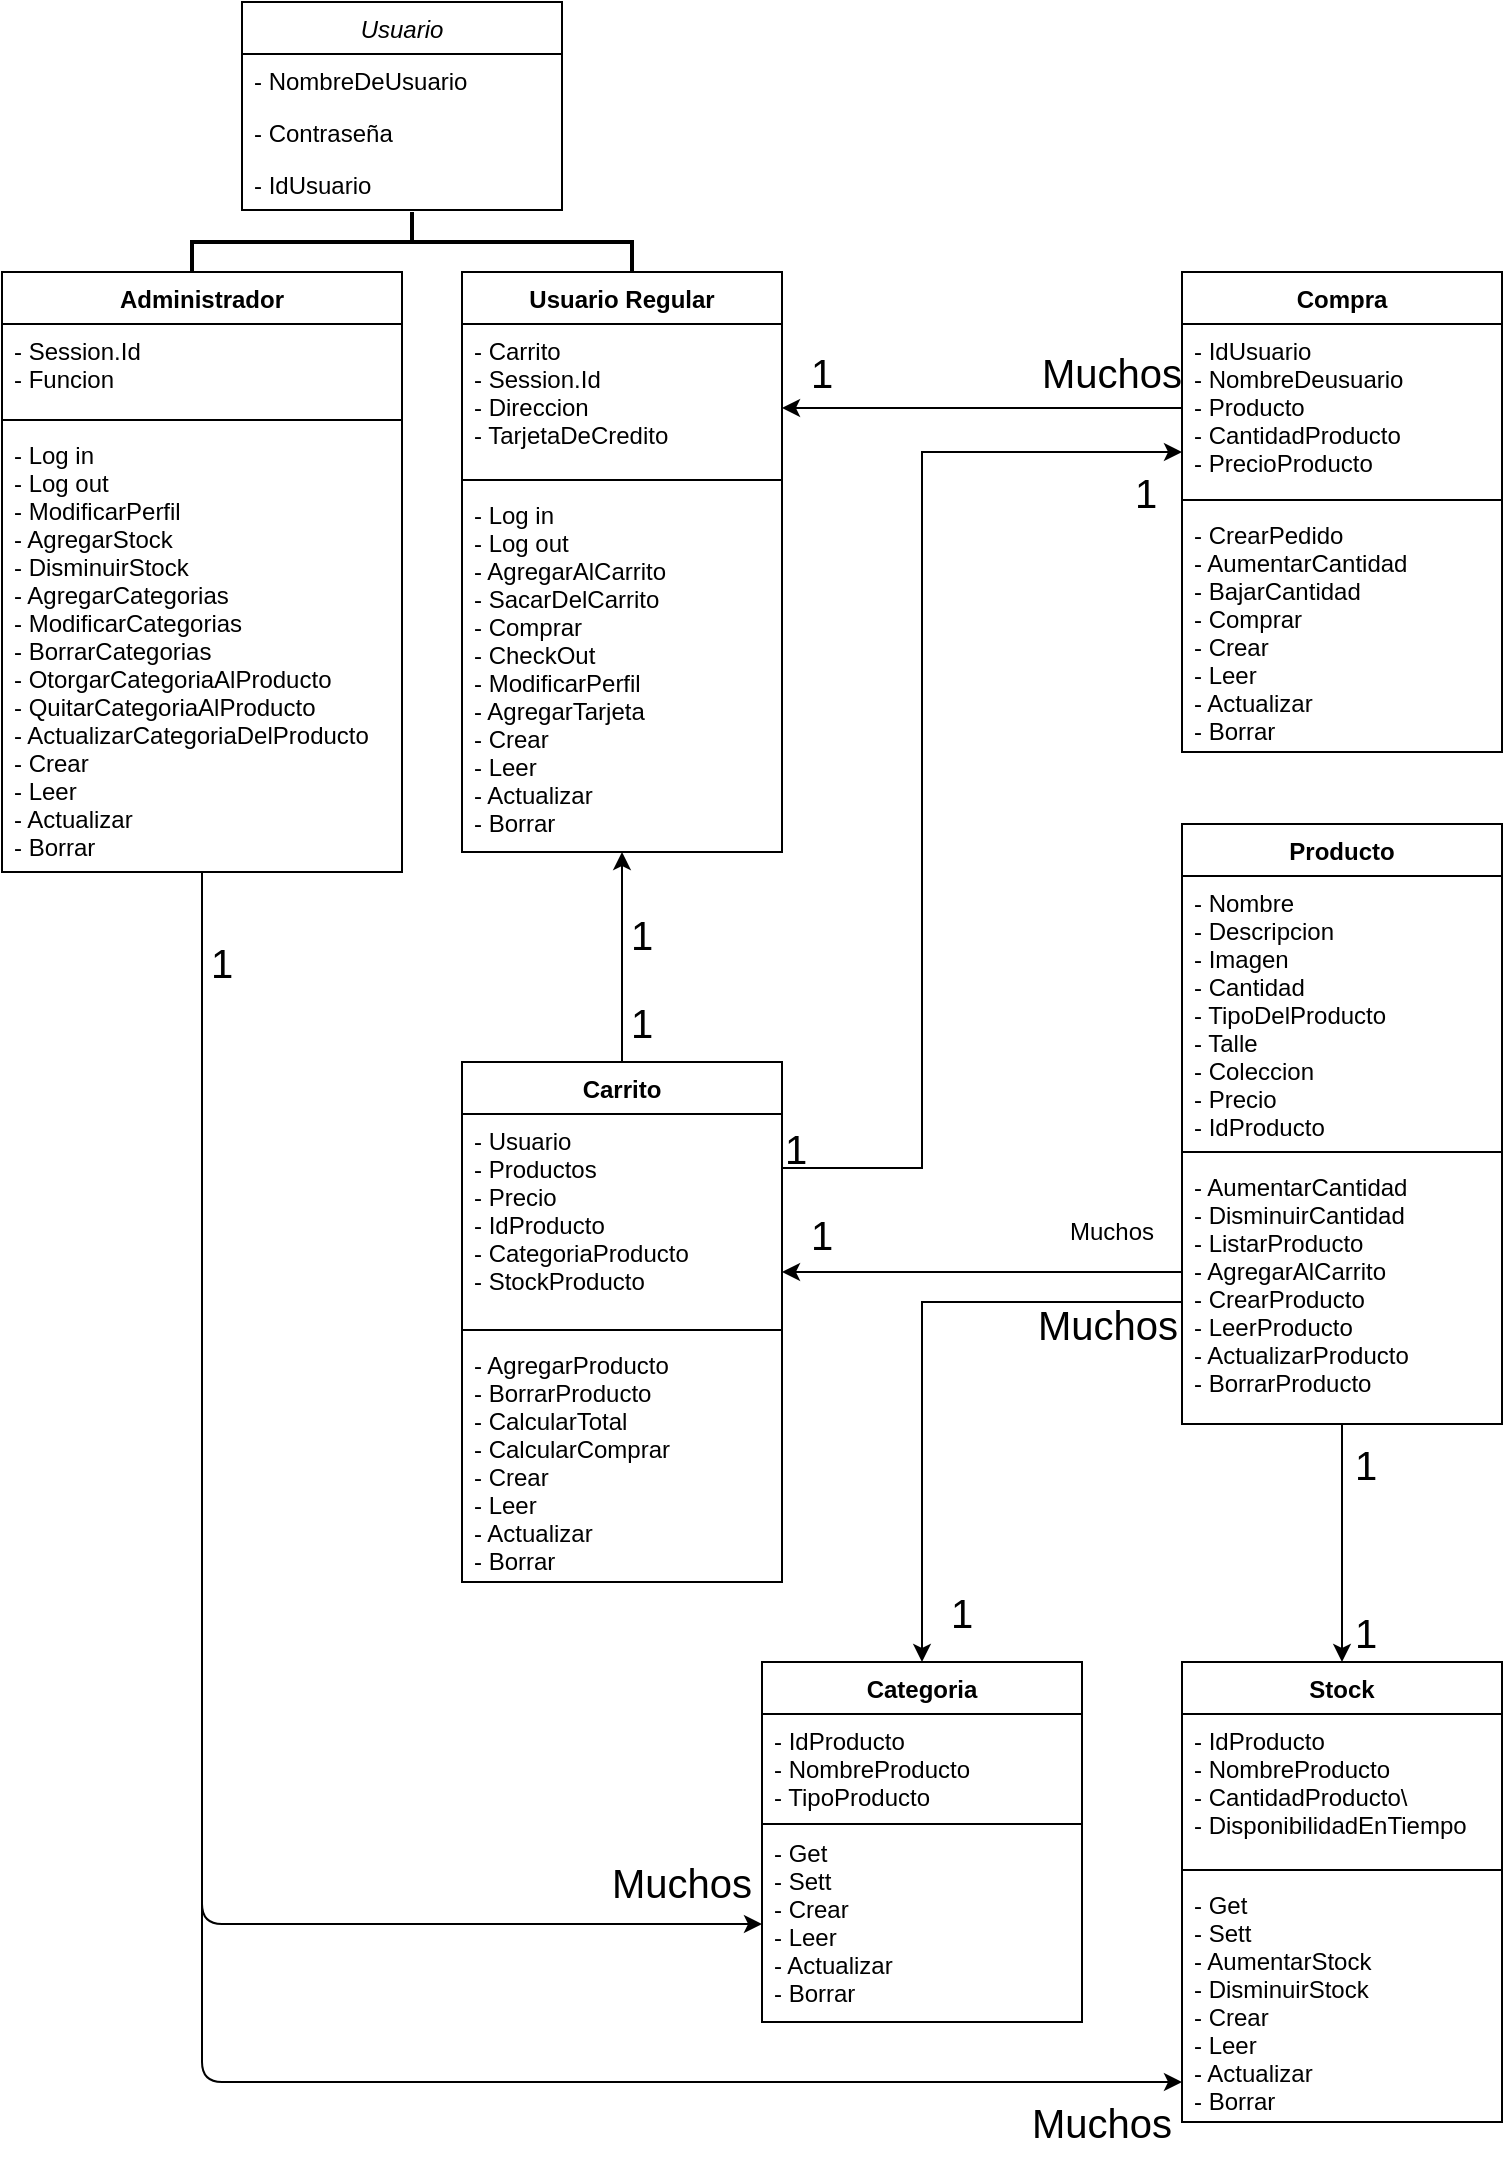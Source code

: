 <mxfile version="12.5.5" type="device"><diagram id="aHrl_V2bT4uDlZP7___G" name="Page-1"><mxGraphModel dx="1221" dy="666" grid="1" gridSize="10" guides="1" tooltips="1" connect="1" arrows="1" fold="1" page="1" pageScale="1" pageWidth="827" pageHeight="1169" math="0" shadow="0"><root><mxCell id="0"/><mxCell id="1" parent="0"/><mxCell id="IQ0aX-9J8mNbry2TCOSL-9" value="Usuario Regular" style="swimlane;fontStyle=1;align=center;verticalAlign=top;childLayout=stackLayout;horizontal=1;startSize=26;horizontalStack=0;resizeParent=1;resizeParentMax=0;resizeLast=0;collapsible=1;marginBottom=0;" parent="1" vertex="1"><mxGeometry x="270" y="165" width="160" height="290" as="geometry"/></mxCell><mxCell id="IQ0aX-9J8mNbry2TCOSL-10" value="- Carrito&#10;- Session.Id&#10;- Direccion&#10;- TarjetaDeCredito" style="text;strokeColor=none;fillColor=none;align=left;verticalAlign=top;spacingLeft=4;spacingRight=4;overflow=hidden;rotatable=0;points=[[0,0.5],[1,0.5]];portConstraint=eastwest;" parent="IQ0aX-9J8mNbry2TCOSL-9" vertex="1"><mxGeometry y="26" width="160" height="74" as="geometry"/></mxCell><mxCell id="IQ0aX-9J8mNbry2TCOSL-11" value="" style="line;strokeWidth=1;fillColor=none;align=left;verticalAlign=middle;spacingTop=-1;spacingLeft=3;spacingRight=3;rotatable=0;labelPosition=right;points=[];portConstraint=eastwest;" parent="IQ0aX-9J8mNbry2TCOSL-9" vertex="1"><mxGeometry y="100" width="160" height="8" as="geometry"/></mxCell><mxCell id="IQ0aX-9J8mNbry2TCOSL-12" value="- Log in&#10;- Log out&#10;- AgregarAlCarrito&#10;- SacarDelCarrito&#10;- Comprar&#10;- CheckOut&#10;- ModificarPerfil&#10;- AgregarTarjeta&#10;- Crear&#10;- Leer&#10;- Actualizar&#10;- Borrar" style="text;strokeColor=none;fillColor=none;align=left;verticalAlign=top;spacingLeft=4;spacingRight=4;overflow=hidden;rotatable=0;points=[[0,0.5],[1,0.5]];portConstraint=eastwest;" parent="IQ0aX-9J8mNbry2TCOSL-9" vertex="1"><mxGeometry y="108" width="160" height="182" as="geometry"/></mxCell><mxCell id="vJtoaVTVy3BY3pRUHMn3-37" style="edgeStyle=orthogonalEdgeStyle;rounded=0;orthogonalLoop=1;jettySize=auto;html=1;entryX=0.5;entryY=0;entryDx=0;entryDy=0;" parent="1" source="IQ0aX-9J8mNbry2TCOSL-13" target="vJtoaVTVy3BY3pRUHMn3-16" edge="1"><mxGeometry relative="1" as="geometry"/></mxCell><mxCell id="vJtoaVTVy3BY3pRUHMn3-38" style="edgeStyle=orthogonalEdgeStyle;rounded=0;orthogonalLoop=1;jettySize=auto;html=1;entryX=0.5;entryY=0;entryDx=0;entryDy=0;" parent="1" source="IQ0aX-9J8mNbry2TCOSL-13" target="vJtoaVTVy3BY3pRUHMn3-12" edge="1"><mxGeometry relative="1" as="geometry"><Array as="points"><mxPoint x="500" y="680"/></Array></mxGeometry></mxCell><mxCell id="IQ0aX-9J8mNbry2TCOSL-13" value="Producto" style="swimlane;fontStyle=1;align=center;verticalAlign=top;childLayout=stackLayout;horizontal=1;startSize=26;horizontalStack=0;resizeParent=1;resizeParentMax=0;resizeLast=0;collapsible=1;marginBottom=0;" parent="1" vertex="1"><mxGeometry x="630" y="441" width="160" height="300" as="geometry"/></mxCell><mxCell id="IQ0aX-9J8mNbry2TCOSL-14" value="- Nombre&#10;- Descripcion&#10;- Imagen&#10;- Cantidad&#10;- TipoDelProducto&#10;- Talle&#10;- Coleccion&#10;- Precio&#10;- IdProducto" style="text;strokeColor=none;fillColor=none;align=left;verticalAlign=top;spacingLeft=4;spacingRight=4;overflow=hidden;rotatable=0;points=[[0,0.5],[1,0.5]];portConstraint=eastwest;" parent="IQ0aX-9J8mNbry2TCOSL-13" vertex="1"><mxGeometry y="26" width="160" height="134" as="geometry"/></mxCell><mxCell id="IQ0aX-9J8mNbry2TCOSL-15" value="" style="line;strokeWidth=1;fillColor=none;align=left;verticalAlign=middle;spacingTop=-1;spacingLeft=3;spacingRight=3;rotatable=0;labelPosition=right;points=[];portConstraint=eastwest;" parent="IQ0aX-9J8mNbry2TCOSL-13" vertex="1"><mxGeometry y="160" width="160" height="8" as="geometry"/></mxCell><mxCell id="IQ0aX-9J8mNbry2TCOSL-16" value="- AumentarCantidad&#10;- DisminuirCantidad&#10;- ListarProducto&#10;- AgregarAlCarrito&#10;- CrearProducto&#10;- LeerProducto&#10;- ActualizarProducto&#10;- BorrarProducto&#10;" style="text;strokeColor=none;fillColor=none;align=left;verticalAlign=top;spacingLeft=4;spacingRight=4;overflow=hidden;rotatable=0;points=[[0,0.5],[1,0.5]];portConstraint=eastwest;" parent="IQ0aX-9J8mNbry2TCOSL-13" vertex="1"><mxGeometry y="168" width="160" height="132" as="geometry"/></mxCell><mxCell id="vJtoaVTVy3BY3pRUHMn3-2" style="edgeStyle=orthogonalEdgeStyle;rounded=0;orthogonalLoop=1;jettySize=auto;html=1;" parent="1" source="IQ0aX-9J8mNbry2TCOSL-17" target="IQ0aX-9J8mNbry2TCOSL-9" edge="1"><mxGeometry relative="1" as="geometry"/></mxCell><mxCell id="IQ0aX-9J8mNbry2TCOSL-17" value="Carrito" style="swimlane;fontStyle=1;align=center;verticalAlign=top;childLayout=stackLayout;horizontal=1;startSize=26;horizontalStack=0;resizeParent=1;resizeParentMax=0;resizeLast=0;collapsible=1;marginBottom=0;" parent="1" vertex="1"><mxGeometry x="270" y="560" width="160" height="260" as="geometry"/></mxCell><mxCell id="IQ0aX-9J8mNbry2TCOSL-18" value="- Usuario&#10;- Productos&#10;- Precio&#10;- IdProducto&#10;- CategoriaProducto&#10;- StockProducto&#10;" style="text;strokeColor=none;fillColor=none;align=left;verticalAlign=top;spacingLeft=4;spacingRight=4;overflow=hidden;rotatable=0;points=[[0,0.5],[1,0.5]];portConstraint=eastwest;" parent="IQ0aX-9J8mNbry2TCOSL-17" vertex="1"><mxGeometry y="26" width="160" height="104" as="geometry"/></mxCell><mxCell id="IQ0aX-9J8mNbry2TCOSL-19" value="" style="line;strokeWidth=1;fillColor=none;align=left;verticalAlign=middle;spacingTop=-1;spacingLeft=3;spacingRight=3;rotatable=0;labelPosition=right;points=[];portConstraint=eastwest;" parent="IQ0aX-9J8mNbry2TCOSL-17" vertex="1"><mxGeometry y="130" width="160" height="8" as="geometry"/></mxCell><mxCell id="IQ0aX-9J8mNbry2TCOSL-20" value="- AgregarProducto&#10;- BorrarProducto&#10;- CalcularTotal&#10;- CalcularComprar&#10;- Crear&#10;- Leer&#10;- Actualizar&#10;- Borrar" style="text;strokeColor=none;fillColor=none;align=left;verticalAlign=top;spacingLeft=4;spacingRight=4;overflow=hidden;rotatable=0;points=[[0,0.5],[1,0.5]];portConstraint=eastwest;" parent="IQ0aX-9J8mNbry2TCOSL-17" vertex="1"><mxGeometry y="138" width="160" height="122" as="geometry"/></mxCell><mxCell id="IQ0aX-9J8mNbry2TCOSL-30" style="edgeStyle=orthogonalEdgeStyle;rounded=0;orthogonalLoop=1;jettySize=auto;html=1;" parent="1" source="IQ0aX-9J8mNbry2TCOSL-16" target="IQ0aX-9J8mNbry2TCOSL-17" edge="1"><mxGeometry relative="1" as="geometry"><Array as="points"><mxPoint x="560" y="665"/><mxPoint x="560" y="665"/></Array></mxGeometry></mxCell><mxCell id="vJtoaVTVy3BY3pRUHMn3-3" value="Compra" style="swimlane;fontStyle=1;align=center;verticalAlign=top;childLayout=stackLayout;horizontal=1;startSize=26;horizontalStack=0;resizeParent=1;resizeParentMax=0;resizeLast=0;collapsible=1;marginBottom=0;" parent="1" vertex="1"><mxGeometry x="630" y="165" width="160" height="240" as="geometry"/></mxCell><mxCell id="vJtoaVTVy3BY3pRUHMn3-4" value="- IdUsuario&#10;- NombreDeusuario&#10;- Producto&#10;- CantidadProducto&#10;- PrecioProducto" style="text;strokeColor=none;fillColor=none;align=left;verticalAlign=top;spacingLeft=4;spacingRight=4;overflow=hidden;rotatable=0;points=[[0,0.5],[1,0.5]];portConstraint=eastwest;" parent="vJtoaVTVy3BY3pRUHMn3-3" vertex="1"><mxGeometry y="26" width="160" height="84" as="geometry"/></mxCell><mxCell id="vJtoaVTVy3BY3pRUHMn3-5" value="" style="line;strokeWidth=1;fillColor=none;align=left;verticalAlign=middle;spacingTop=-1;spacingLeft=3;spacingRight=3;rotatable=0;labelPosition=right;points=[];portConstraint=eastwest;" parent="vJtoaVTVy3BY3pRUHMn3-3" vertex="1"><mxGeometry y="110" width="160" height="8" as="geometry"/></mxCell><mxCell id="vJtoaVTVy3BY3pRUHMn3-6" value="- CrearPedido&#10;- AumentarCantidad&#10;- BajarCantidad&#10;- Comprar&#10;- Crear&#10;- Leer&#10;- Actualizar&#10;- Borrar" style="text;strokeColor=none;fillColor=none;align=left;verticalAlign=top;spacingLeft=4;spacingRight=4;overflow=hidden;rotatable=0;points=[[0,0.5],[1,0.5]];portConstraint=eastwest;" parent="vJtoaVTVy3BY3pRUHMn3-3" vertex="1"><mxGeometry y="118" width="160" height="122" as="geometry"/></mxCell><mxCell id="vJtoaVTVy3BY3pRUHMn3-10" style="edgeStyle=orthogonalEdgeStyle;rounded=0;orthogonalLoop=1;jettySize=auto;html=1;exitX=1;exitY=0.5;exitDx=0;exitDy=0;" parent="1" source="IQ0aX-9J8mNbry2TCOSL-18" target="vJtoaVTVy3BY3pRUHMn3-3" edge="1"><mxGeometry relative="1" as="geometry"><Array as="points"><mxPoint x="500" y="613"/><mxPoint x="500" y="255"/></Array></mxGeometry></mxCell><mxCell id="vJtoaVTVy3BY3pRUHMn3-11" style="edgeStyle=orthogonalEdgeStyle;rounded=0;orthogonalLoop=1;jettySize=auto;html=1;exitX=0;exitY=0.5;exitDx=0;exitDy=0;" parent="1" source="vJtoaVTVy3BY3pRUHMn3-4" target="IQ0aX-9J8mNbry2TCOSL-9" edge="1"><mxGeometry relative="1" as="geometry"><Array as="points"><mxPoint x="420" y="233"/><mxPoint x="420" y="233"/></Array></mxGeometry></mxCell><mxCell id="vJtoaVTVy3BY3pRUHMn3-12" value="Categoria" style="swimlane;fontStyle=1;align=center;verticalAlign=top;childLayout=stackLayout;horizontal=1;startSize=26;horizontalStack=0;resizeParent=1;resizeParentMax=0;resizeLast=0;collapsible=1;marginBottom=0;" parent="1" vertex="1"><mxGeometry x="420" y="860" width="160" height="180" as="geometry"/></mxCell><mxCell id="vJtoaVTVy3BY3pRUHMn3-13" value="- IdProducto&#10;- NombreProducto&#10;- TipoProducto" style="text;strokeColor=none;fillColor=none;align=left;verticalAlign=top;spacingLeft=4;spacingRight=4;overflow=hidden;rotatable=0;points=[[0,0.5],[1,0.5]];portConstraint=eastwest;" parent="vJtoaVTVy3BY3pRUHMn3-12" vertex="1"><mxGeometry y="26" width="160" height="54" as="geometry"/></mxCell><mxCell id="vJtoaVTVy3BY3pRUHMn3-14" value="" style="line;strokeWidth=1;fillColor=none;align=left;verticalAlign=middle;spacingTop=-1;spacingLeft=3;spacingRight=3;rotatable=0;labelPosition=right;points=[];portConstraint=eastwest;" parent="vJtoaVTVy3BY3pRUHMn3-12" vertex="1"><mxGeometry y="80" width="160" height="2" as="geometry"/></mxCell><mxCell id="vJtoaVTVy3BY3pRUHMn3-15" value="- Get&#10;- Sett&#10;- Crear&#10;- Leer&#10;- Actualizar&#10;- Borrar" style="text;strokeColor=none;fillColor=none;align=left;verticalAlign=top;spacingLeft=4;spacingRight=4;overflow=hidden;rotatable=0;points=[[0,0.5],[1,0.5]];portConstraint=eastwest;" parent="vJtoaVTVy3BY3pRUHMn3-12" vertex="1"><mxGeometry y="82" width="160" height="98" as="geometry"/></mxCell><mxCell id="vJtoaVTVy3BY3pRUHMn3-16" value="Stock" style="swimlane;fontStyle=1;align=center;verticalAlign=top;childLayout=stackLayout;horizontal=1;startSize=26;horizontalStack=0;resizeParent=1;resizeParentMax=0;resizeLast=0;collapsible=1;marginBottom=0;" parent="1" vertex="1"><mxGeometry x="630" y="860" width="160" height="230" as="geometry"/></mxCell><mxCell id="vJtoaVTVy3BY3pRUHMn3-17" value="- IdProducto&#10;- NombreProducto&#10;- CantidadProducto\&#10;- DisponibilidadEnTiempo" style="text;strokeColor=none;fillColor=none;align=left;verticalAlign=top;spacingLeft=4;spacingRight=4;overflow=hidden;rotatable=0;points=[[0,0.5],[1,0.5]];portConstraint=eastwest;" parent="vJtoaVTVy3BY3pRUHMn3-16" vertex="1"><mxGeometry y="26" width="160" height="74" as="geometry"/></mxCell><mxCell id="vJtoaVTVy3BY3pRUHMn3-18" value="" style="line;strokeWidth=1;fillColor=none;align=left;verticalAlign=middle;spacingTop=-1;spacingLeft=3;spacingRight=3;rotatable=0;labelPosition=right;points=[];portConstraint=eastwest;" parent="vJtoaVTVy3BY3pRUHMn3-16" vertex="1"><mxGeometry y="100" width="160" height="8" as="geometry"/></mxCell><mxCell id="vJtoaVTVy3BY3pRUHMn3-19" value="- Get&#10;- Sett&#10;- AumentarStock&#10;- DisminuirStock&#10;- Crear&#10;- Leer&#10;- Actualizar&#10;- Borrar" style="text;strokeColor=none;fillColor=none;align=left;verticalAlign=top;spacingLeft=4;spacingRight=4;overflow=hidden;rotatable=0;points=[[0,0.5],[1,0.5]];portConstraint=eastwest;" parent="vJtoaVTVy3BY3pRUHMn3-16" vertex="1"><mxGeometry y="108" width="160" height="122" as="geometry"/></mxCell><mxCell id="vJtoaVTVy3BY3pRUHMn3-31" value="&lt;span style=&quot;font-size: 20px&quot;&gt;1&lt;/span&gt;" style="text;html=1;strokeColor=none;fillColor=none;align=center;verticalAlign=middle;whiteSpace=wrap;rounded=0;" parent="1" vertex="1"><mxGeometry x="430" y="190" width="40" height="50" as="geometry"/></mxCell><mxCell id="vJtoaVTVy3BY3pRUHMn3-32" value="&lt;font style=&quot;font-size: 20px&quot;&gt;Muchos&lt;br&gt;&lt;/font&gt;" style="text;html=1;strokeColor=none;fillColor=none;align=center;verticalAlign=middle;whiteSpace=wrap;rounded=0;" parent="1" vertex="1"><mxGeometry x="553" y="671" width="80" height="40" as="geometry"/></mxCell><mxCell id="vJtoaVTVy3BY3pRUHMn3-33" value="&lt;span style=&quot;font-size: 20px&quot;&gt;1&lt;/span&gt;" style="text;html=1;strokeColor=none;fillColor=none;align=center;verticalAlign=middle;whiteSpace=wrap;rounded=0;" parent="1" vertex="1"><mxGeometry x="340" y="471" width="40" height="50" as="geometry"/></mxCell><mxCell id="vJtoaVTVy3BY3pRUHMn3-34" value="&lt;span style=&quot;font-size: 20px&quot;&gt;1&lt;/span&gt;" style="text;html=1;strokeColor=none;fillColor=none;align=center;verticalAlign=middle;whiteSpace=wrap;rounded=0;" parent="1" vertex="1"><mxGeometry x="340" y="515" width="40" height="50" as="geometry"/></mxCell><mxCell id="vJtoaVTVy3BY3pRUHMn3-35" value="&lt;span style=&quot;font-size: 20px&quot;&gt;Muchos&lt;/span&gt;" style="text;html=1;strokeColor=none;fillColor=none;align=center;verticalAlign=middle;whiteSpace=wrap;rounded=0;" parent="1" vertex="1"><mxGeometry x="575" y="190" width="40" height="50" as="geometry"/></mxCell><mxCell id="vJtoaVTVy3BY3pRUHMn3-36" value="&lt;span style=&quot;font-size: 20px&quot;&gt;1&lt;/span&gt;" style="text;html=1;strokeColor=none;fillColor=none;align=center;verticalAlign=middle;whiteSpace=wrap;rounded=0;" parent="1" vertex="1"><mxGeometry x="417" y="578" width="40" height="50" as="geometry"/></mxCell><mxCell id="vJtoaVTVy3BY3pRUHMn3-40" value="&lt;span style=&quot;font-size: 20px&quot;&gt;1&lt;/span&gt;" style="text;html=1;strokeColor=none;fillColor=none;align=center;verticalAlign=middle;whiteSpace=wrap;rounded=0;" parent="1" vertex="1"><mxGeometry x="500" y="810" width="40" height="50" as="geometry"/></mxCell><mxCell id="vJtoaVTVy3BY3pRUHMn3-42" value="&lt;span style=&quot;font-size: 20px&quot;&gt;1&lt;/span&gt;" style="text;html=1;strokeColor=none;fillColor=none;align=center;verticalAlign=middle;whiteSpace=wrap;rounded=0;" parent="1" vertex="1"><mxGeometry x="430" y="621" width="40" height="50" as="geometry"/></mxCell><mxCell id="vJtoaVTVy3BY3pRUHMn3-43" value="&lt;span style=&quot;font-size: 20px&quot;&gt;1&lt;/span&gt;" style="text;html=1;strokeColor=none;fillColor=none;align=center;verticalAlign=middle;whiteSpace=wrap;rounded=0;" parent="1" vertex="1"><mxGeometry x="592" y="250" width="40" height="50" as="geometry"/></mxCell><mxCell id="0S391EyZibRrXmMucPkZ-1" value="Muchos" style="text;html=1;strokeColor=none;fillColor=none;align=center;verticalAlign=middle;whiteSpace=wrap;rounded=0;" parent="1" vertex="1"><mxGeometry x="540" y="610" width="110" height="70" as="geometry"/></mxCell><mxCell id="0S391EyZibRrXmMucPkZ-2" value="&lt;span style=&quot;font-size: 20px&quot;&gt;1&lt;/span&gt;" style="text;html=1;strokeColor=none;fillColor=none;align=center;verticalAlign=middle;whiteSpace=wrap;rounded=0;" parent="1" vertex="1"><mxGeometry x="702" y="820" width="40" height="50" as="geometry"/></mxCell><mxCell id="0S391EyZibRrXmMucPkZ-3" value="&lt;font style=&quot;font-size: 20px&quot;&gt;1&lt;br&gt;&lt;/font&gt;" style="text;html=1;strokeColor=none;fillColor=none;align=center;verticalAlign=middle;whiteSpace=wrap;rounded=0;" parent="1" vertex="1"><mxGeometry x="682" y="741" width="80" height="40" as="geometry"/></mxCell><mxCell id="DLn8Cul3AmUfZgJ9TIh9-5" value="Usuario" style="swimlane;fontStyle=2;childLayout=stackLayout;horizontal=1;startSize=26;fillColor=none;horizontalStack=0;resizeParent=1;resizeParentMax=0;resizeLast=0;collapsible=1;marginBottom=0;" vertex="1" parent="1"><mxGeometry x="160" y="30" width="160" height="104" as="geometry"/></mxCell><mxCell id="DLn8Cul3AmUfZgJ9TIh9-6" value="- NombreDeUsuario" style="text;strokeColor=none;fillColor=none;align=left;verticalAlign=top;spacingLeft=4;spacingRight=4;overflow=hidden;rotatable=0;points=[[0,0.5],[1,0.5]];portConstraint=eastwest;" vertex="1" parent="DLn8Cul3AmUfZgJ9TIh9-5"><mxGeometry y="26" width="160" height="26" as="geometry"/></mxCell><mxCell id="DLn8Cul3AmUfZgJ9TIh9-7" value="- Contraseña" style="text;strokeColor=none;fillColor=none;align=left;verticalAlign=top;spacingLeft=4;spacingRight=4;overflow=hidden;rotatable=0;points=[[0,0.5],[1,0.5]];portConstraint=eastwest;" vertex="1" parent="DLn8Cul3AmUfZgJ9TIh9-5"><mxGeometry y="52" width="160" height="26" as="geometry"/></mxCell><mxCell id="DLn8Cul3AmUfZgJ9TIh9-8" value="- IdUsuario" style="text;strokeColor=none;fillColor=none;align=left;verticalAlign=top;spacingLeft=4;spacingRight=4;overflow=hidden;rotatable=0;points=[[0,0.5],[1,0.5]];portConstraint=eastwest;" vertex="1" parent="DLn8Cul3AmUfZgJ9TIh9-5"><mxGeometry y="78" width="160" height="26" as="geometry"/></mxCell><mxCell id="DLn8Cul3AmUfZgJ9TIh9-17" style="edgeStyle=orthogonalEdgeStyle;rounded=1;orthogonalLoop=1;jettySize=auto;html=1;" edge="1" parent="1" source="DLn8Cul3AmUfZgJ9TIh9-12" target="vJtoaVTVy3BY3pRUHMn3-15"><mxGeometry relative="1" as="geometry"/></mxCell><mxCell id="DLn8Cul3AmUfZgJ9TIh9-19" style="edgeStyle=orthogonalEdgeStyle;rounded=1;orthogonalLoop=1;jettySize=auto;html=1;" edge="1" parent="1" source="DLn8Cul3AmUfZgJ9TIh9-12" target="vJtoaVTVy3BY3pRUHMn3-19"><mxGeometry relative="1" as="geometry"><Array as="points"><mxPoint x="140" y="1070"/></Array></mxGeometry></mxCell><mxCell id="DLn8Cul3AmUfZgJ9TIh9-12" value="Administrador" style="swimlane;fontStyle=1;align=center;verticalAlign=top;childLayout=stackLayout;horizontal=1;startSize=26;horizontalStack=0;resizeParent=1;resizeParentMax=0;resizeLast=0;collapsible=1;marginBottom=0;" vertex="1" parent="1"><mxGeometry x="40" y="165" width="200" height="300" as="geometry"/></mxCell><mxCell id="DLn8Cul3AmUfZgJ9TIh9-13" value="- Session.Id&#10;- Funcion" style="text;strokeColor=none;fillColor=none;align=left;verticalAlign=top;spacingLeft=4;spacingRight=4;overflow=hidden;rotatable=0;points=[[0,0.5],[1,0.5]];portConstraint=eastwest;" vertex="1" parent="DLn8Cul3AmUfZgJ9TIh9-12"><mxGeometry y="26" width="200" height="44" as="geometry"/></mxCell><mxCell id="DLn8Cul3AmUfZgJ9TIh9-14" value="" style="line;strokeWidth=1;fillColor=none;align=left;verticalAlign=middle;spacingTop=-1;spacingLeft=3;spacingRight=3;rotatable=0;labelPosition=right;points=[];portConstraint=eastwest;" vertex="1" parent="DLn8Cul3AmUfZgJ9TIh9-12"><mxGeometry y="70" width="200" height="8" as="geometry"/></mxCell><mxCell id="DLn8Cul3AmUfZgJ9TIh9-15" value="- Log in&#10;- Log out&#10;- ModificarPerfil&#10;- AgregarStock&#10;- DisminuirStock&#10;- AgregarCategorias&#10;- ModificarCategorias&#10;- BorrarCategorias&#10;- OtorgarCategoriaAlProducto&#10;- QuitarCategoriaAlProducto&#10;- ActualizarCategoriaDelProducto&#10;- Crear&#10;- Leer&#10;- Actualizar&#10;- Borrar" style="text;strokeColor=none;fillColor=none;align=left;verticalAlign=top;spacingLeft=4;spacingRight=4;overflow=hidden;rotatable=0;points=[[0,0.5],[1,0.5]];portConstraint=eastwest;" vertex="1" parent="DLn8Cul3AmUfZgJ9TIh9-12"><mxGeometry y="78" width="200" height="222" as="geometry"/></mxCell><mxCell id="DLn8Cul3AmUfZgJ9TIh9-20" value="&lt;span style=&quot;font-size: 20px&quot;&gt;1&lt;/span&gt;" style="text;html=1;strokeColor=none;fillColor=none;align=center;verticalAlign=middle;whiteSpace=wrap;rounded=0;" vertex="1" parent="1"><mxGeometry x="130" y="485" width="40" height="50" as="geometry"/></mxCell><mxCell id="DLn8Cul3AmUfZgJ9TIh9-21" value="&lt;font style=&quot;font-size: 20px&quot;&gt;Muchos&lt;br&gt;&lt;/font&gt;" style="text;html=1;strokeColor=none;fillColor=none;align=center;verticalAlign=middle;whiteSpace=wrap;rounded=0;" vertex="1" parent="1"><mxGeometry x="340" y="950" width="80" height="40" as="geometry"/></mxCell><mxCell id="DLn8Cul3AmUfZgJ9TIh9-22" value="&lt;font style=&quot;font-size: 20px&quot;&gt;Muchos&lt;br&gt;&lt;/font&gt;" style="text;html=1;strokeColor=none;fillColor=none;align=center;verticalAlign=middle;whiteSpace=wrap;rounded=0;" vertex="1" parent="1"><mxGeometry x="550" y="1070" width="80" height="40" as="geometry"/></mxCell><mxCell id="DLn8Cul3AmUfZgJ9TIh9-26" value="" style="strokeWidth=2;html=1;shape=mxgraph.flowchart.annotation_2;align=left;labelPosition=right;pointerEvents=1;rotation=90;" vertex="1" parent="1"><mxGeometry x="230" y="40" width="30" height="220" as="geometry"/></mxCell></root></mxGraphModel></diagram></mxfile>